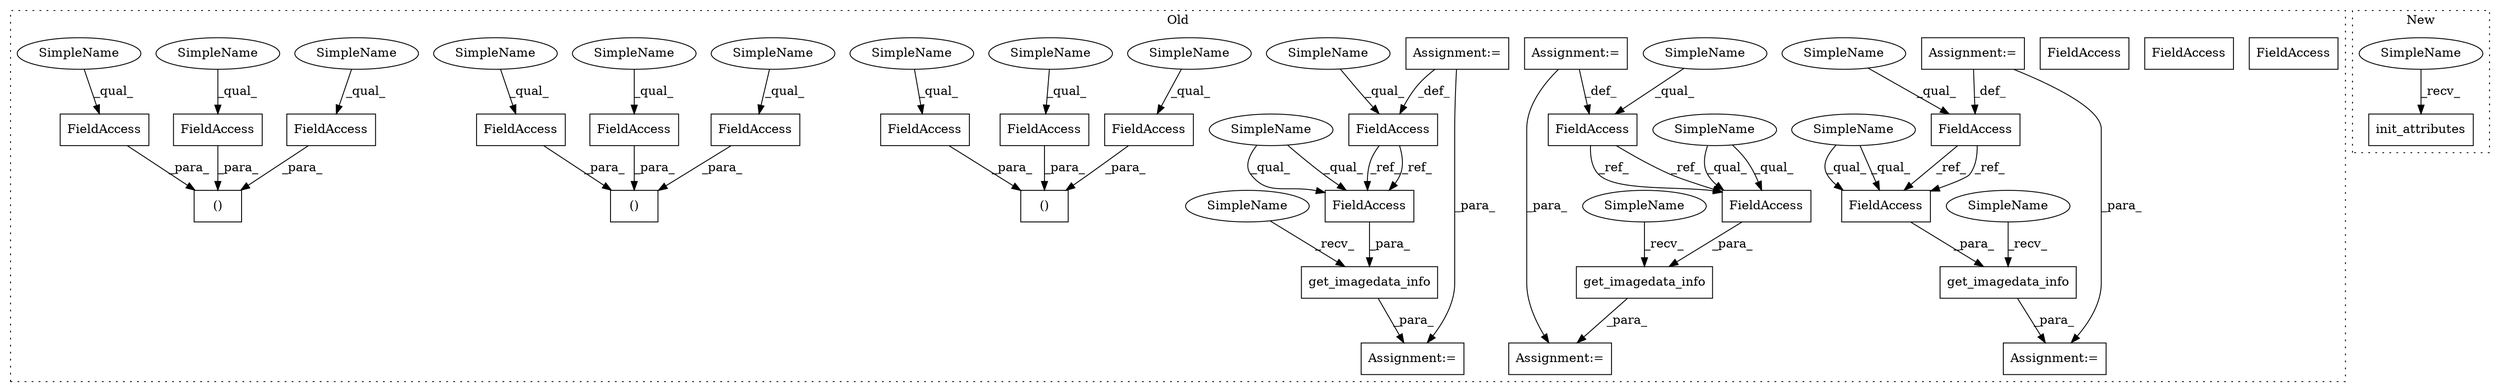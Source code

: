 digraph G {
subgraph cluster0 {
1 [label="get_imagedata_info" a="32" s="1977,2008" l="19,1" shape="box"];
3 [label="FieldAccess" a="22" s="1566" l="10" shape="box"];
4 [label="FieldAccess" a="22" s="1996" l="12" shape="box"];
5 [label="FieldAccess" a="22" s="1915" l="21" shape="box"];
6 [label="()" a="106" s="1881" l="89" shape="box"];
7 [label="FieldAccess" a="22" s="1881" l="21" shape="box"];
8 [label="FieldAccess" a="22" s="1859" l="10" shape="box"];
9 [label="FieldAccess" a="22" s="1588" l="12" shape="box"];
10 [label="FieldAccess" a="22" s="1949" l="21" shape="box"];
11 [label="FieldAccess" a="22" s="1619" l="19" shape="box"];
12 [label="()" a="106" s="1619" l="83" shape="box"];
13 [label="FieldAccess" a="22" s="1651" l="19" shape="box"];
14 [label="FieldAccess" a="22" s="1544" l="10" shape="box"];
15 [label="FieldAccess" a="22" s="1782" l="19" shape="box"];
16 [label="()" a="106" s="1750" l="83" shape="box"];
17 [label="FieldAccess" a="22" s="1728" l="10" shape="box"];
18 [label="FieldAccess" a="22" s="1814" l="19" shape="box"];
19 [label="FieldAccess" a="22" s="1683" l="19" shape="box"];
20 [label="FieldAccess" a="22" s="1750" l="19" shape="box"];
21 [label="Assignment:=" a="7" s="1970" l="2" shape="box"];
22 [label="Assignment:=" a="7" s="1576" l="1" shape="box"];
23 [label="get_imagedata_info" a="32" s="1840,1869" l="19,1" shape="box"];
24 [label="Assignment:=" a="7" s="1833" l="2" shape="box"];
25 [label="get_imagedata_info" a="32" s="1709,1738" l="19,1" shape="box"];
26 [label="Assignment:=" a="7" s="1702" l="2" shape="box"];
27 [label="Assignment:=" a="7" s="1600" l="1" shape="box"];
28 [label="Assignment:=" a="7" s="1554" l="1" shape="box"];
29 [label="FieldAccess" a="22" s="1728" l="10" shape="box"];
30 [label="SimpleName" a="42" s="1566" l="4" shape="ellipse"];
31 [label="SimpleName" a="42" s="1915" l="4" shape="ellipse"];
32 [label="SimpleName" a="42" s="1728" l="4" shape="ellipse"];
33 [label="SimpleName" a="42" s="1619" l="4" shape="ellipse"];
34 [label="SimpleName" a="42" s="1881" l="4" shape="ellipse"];
35 [label="SimpleName" a="42" s="1704" l="4" shape="ellipse"];
36 [label="SimpleName" a="42" s="1859" l="4" shape="ellipse"];
37 [label="SimpleName" a="42" s="1835" l="4" shape="ellipse"];
38 [label="SimpleName" a="42" s="1544" l="4" shape="ellipse"];
39 [label="SimpleName" a="42" s="1996" l="4" shape="ellipse"];
40 [label="SimpleName" a="42" s="1972" l="4" shape="ellipse"];
41 [label="SimpleName" a="42" s="1814" l="4" shape="ellipse"];
42 [label="SimpleName" a="42" s="1588" l="4" shape="ellipse"];
43 [label="SimpleName" a="42" s="1683" l="4" shape="ellipse"];
44 [label="SimpleName" a="42" s="1782" l="4" shape="ellipse"];
45 [label="SimpleName" a="42" s="1651" l="4" shape="ellipse"];
46 [label="SimpleName" a="42" s="1750" l="4" shape="ellipse"];
47 [label="SimpleName" a="42" s="1949" l="4" shape="ellipse"];
48 [label="FieldAccess" a="22" s="1859" l="10" shape="box"];
50 [label="FieldAccess" a="22" s="1996" l="12" shape="box"];
label = "Old";
style="dotted";
}
subgraph cluster1 {
2 [label="init_attributes" a="32" s="1466,1501" l="16,1" shape="box"];
49 [label="SimpleName" a="42" s="1461" l="4" shape="ellipse"];
label = "New";
style="dotted";
}
1 -> 21 [label="_para_"];
3 -> 48 [label="_ref_"];
3 -> 48 [label="_ref_"];
5 -> 6 [label="_para_"];
7 -> 6 [label="_para_"];
9 -> 50 [label="_ref_"];
9 -> 50 [label="_ref_"];
10 -> 6 [label="_para_"];
11 -> 12 [label="_para_"];
13 -> 12 [label="_para_"];
14 -> 29 [label="_ref_"];
14 -> 29 [label="_ref_"];
15 -> 16 [label="_para_"];
18 -> 16 [label="_para_"];
19 -> 12 [label="_para_"];
20 -> 16 [label="_para_"];
22 -> 3 [label="_def_"];
22 -> 24 [label="_para_"];
23 -> 24 [label="_para_"];
25 -> 26 [label="_para_"];
27 -> 21 [label="_para_"];
27 -> 9 [label="_def_"];
28 -> 26 [label="_para_"];
28 -> 14 [label="_def_"];
29 -> 25 [label="_para_"];
30 -> 3 [label="_qual_"];
31 -> 5 [label="_qual_"];
32 -> 29 [label="_qual_"];
32 -> 29 [label="_qual_"];
33 -> 11 [label="_qual_"];
34 -> 7 [label="_qual_"];
35 -> 25 [label="_recv_"];
36 -> 48 [label="_qual_"];
36 -> 48 [label="_qual_"];
37 -> 23 [label="_recv_"];
38 -> 14 [label="_qual_"];
39 -> 50 [label="_qual_"];
39 -> 50 [label="_qual_"];
40 -> 1 [label="_recv_"];
41 -> 18 [label="_qual_"];
42 -> 9 [label="_qual_"];
43 -> 19 [label="_qual_"];
44 -> 15 [label="_qual_"];
45 -> 13 [label="_qual_"];
46 -> 20 [label="_qual_"];
47 -> 10 [label="_qual_"];
48 -> 23 [label="_para_"];
49 -> 2 [label="_recv_"];
50 -> 1 [label="_para_"];
}